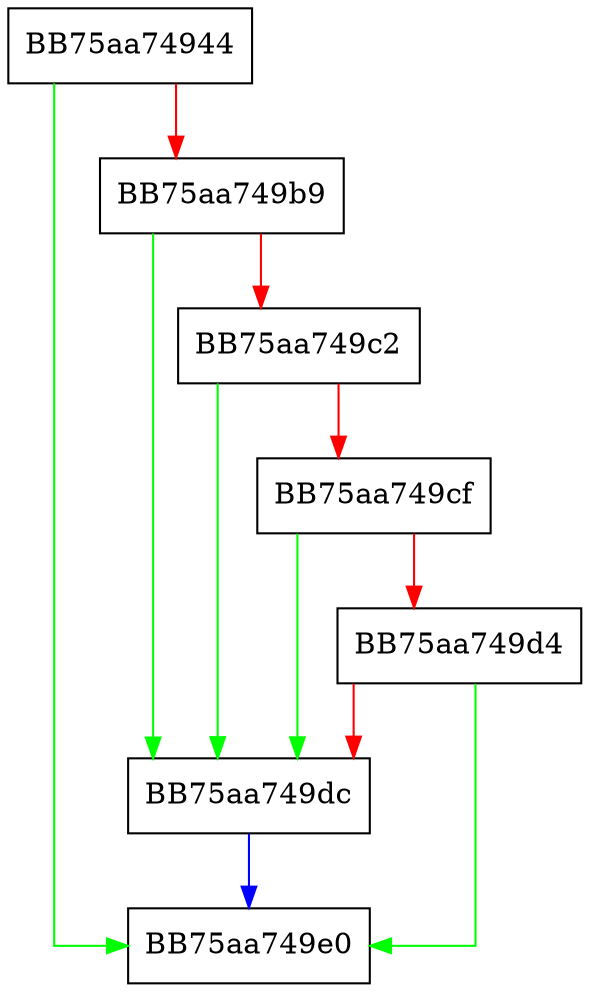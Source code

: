 digraph GetDMGCertificateMetaData {
  node [shape="box"];
  graph [splines=ortho];
  BB75aa74944 -> BB75aa749e0 [color="green"];
  BB75aa74944 -> BB75aa749b9 [color="red"];
  BB75aa749b9 -> BB75aa749dc [color="green"];
  BB75aa749b9 -> BB75aa749c2 [color="red"];
  BB75aa749c2 -> BB75aa749dc [color="green"];
  BB75aa749c2 -> BB75aa749cf [color="red"];
  BB75aa749cf -> BB75aa749dc [color="green"];
  BB75aa749cf -> BB75aa749d4 [color="red"];
  BB75aa749d4 -> BB75aa749e0 [color="green"];
  BB75aa749d4 -> BB75aa749dc [color="red"];
  BB75aa749dc -> BB75aa749e0 [color="blue"];
}